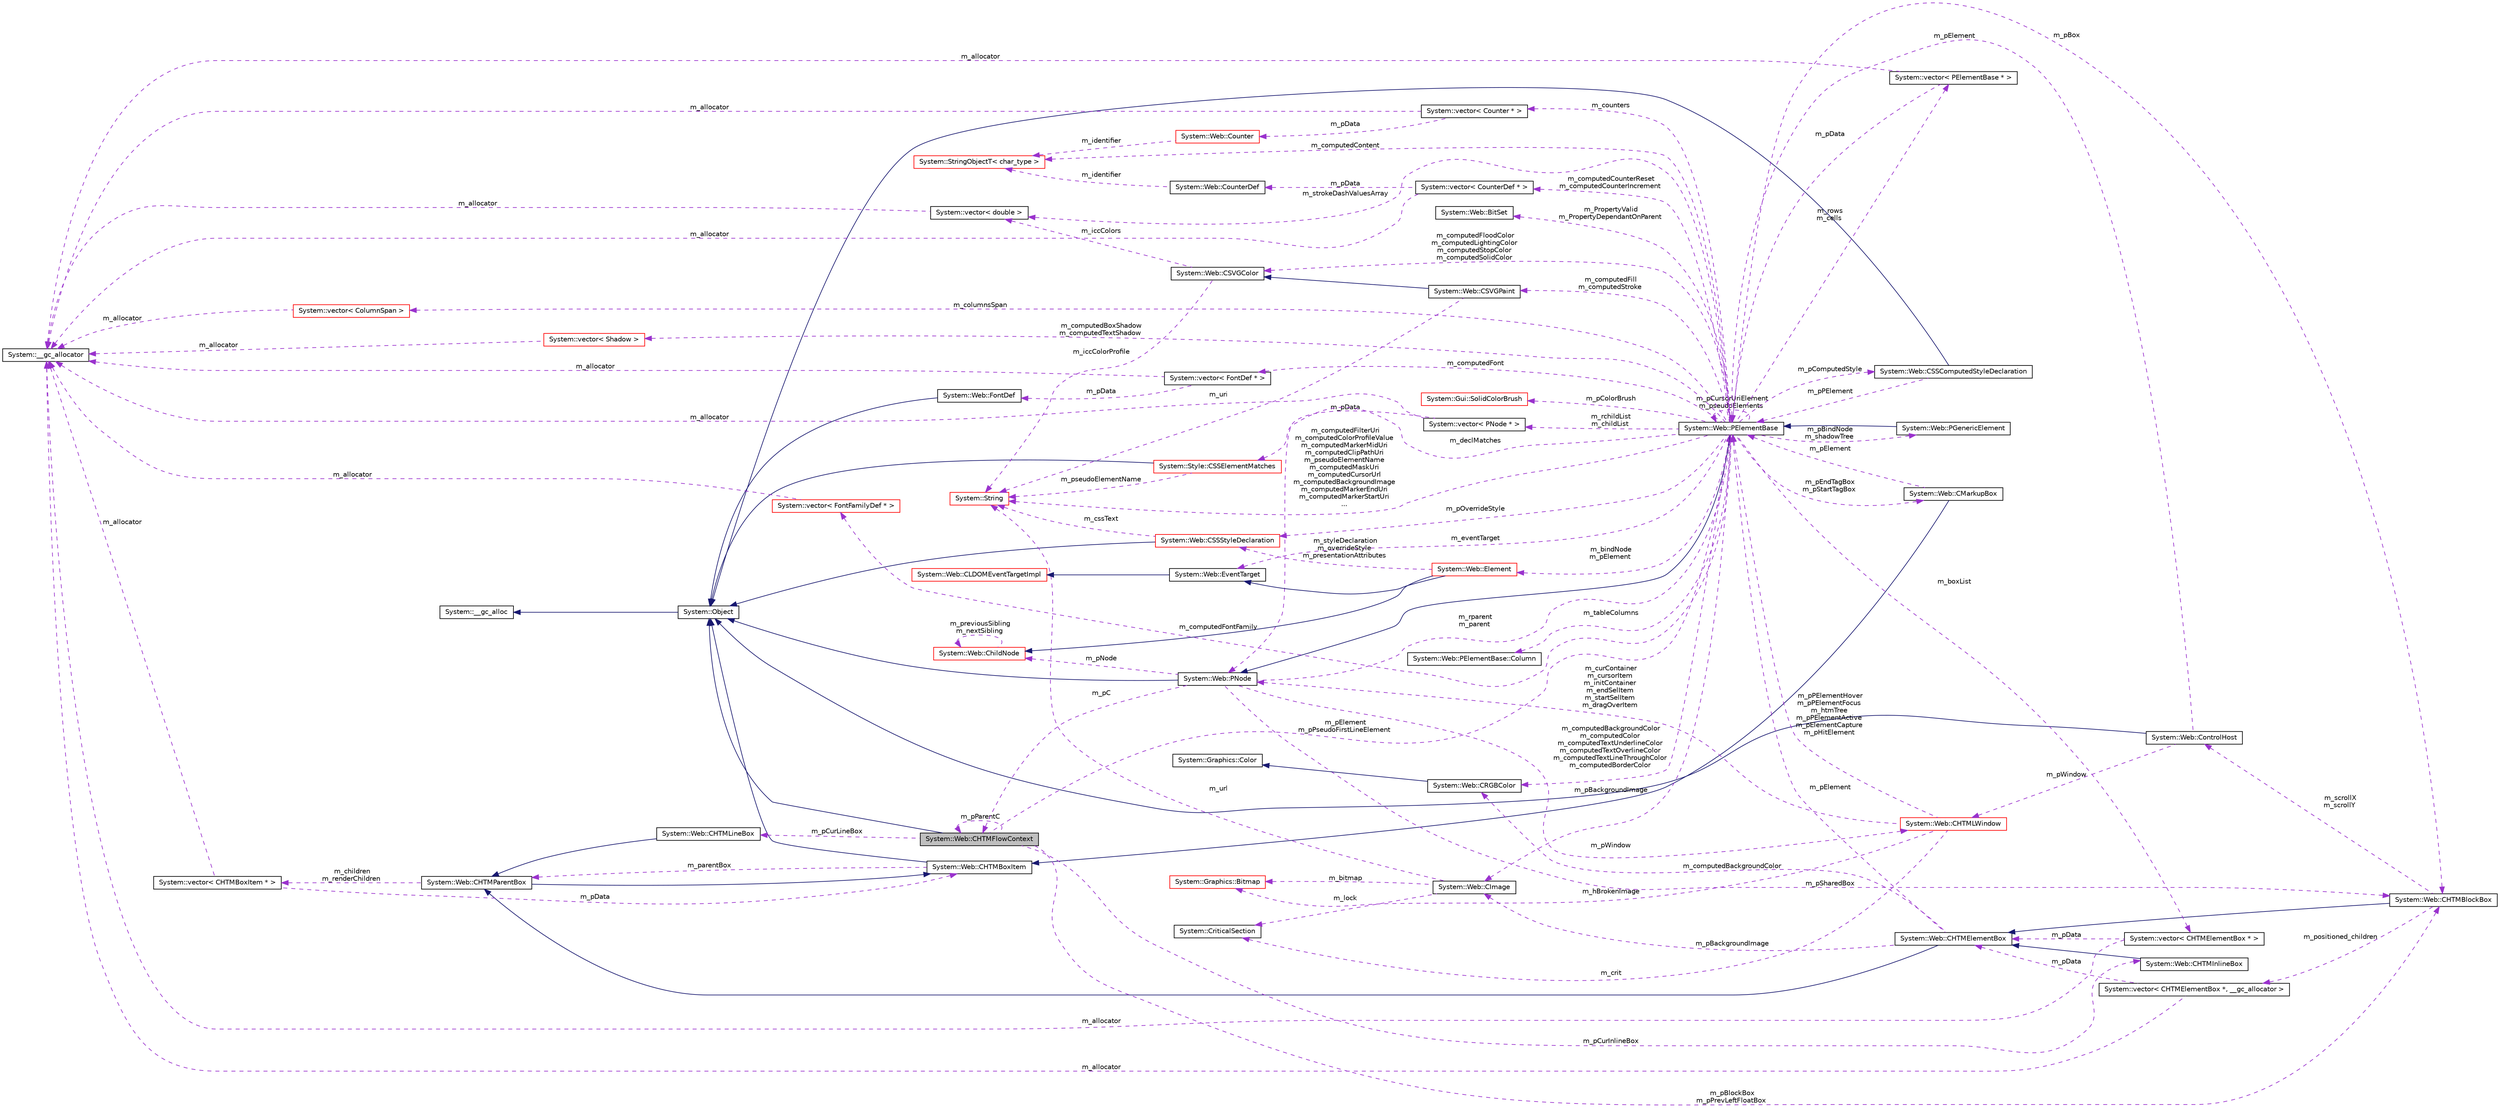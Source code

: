 digraph G
{
  edge [fontname="Helvetica",fontsize="10",labelfontname="Helvetica",labelfontsize="10"];
  node [fontname="Helvetica",fontsize="10",shape=record];
  rankdir="LR";
  Node1 [label="System::Web::CHTMFlowContext",height=0.2,width=0.4,color="black", fillcolor="grey75", style="filled" fontcolor="black"];
  Node2 -> Node1 [dir="back",color="midnightblue",fontsize="10",style="solid",fontname="Helvetica"];
  Node2 [label="System::Object",height=0.2,width=0.4,color="black", fillcolor="white", style="filled",URL="$class_system_1_1_object.html"];
  Node3 -> Node2 [dir="back",color="midnightblue",fontsize="10",style="solid",fontname="Helvetica"];
  Node3 [label="System::__gc_alloc",height=0.2,width=0.4,color="black", fillcolor="white", style="filled",URL="$class_system_1_1____gc__alloc.html"];
  Node4 -> Node1 [dir="back",color="darkorchid3",fontsize="10",style="dashed",label=" m_pCurLineBox" ,fontname="Helvetica"];
  Node4 [label="System::Web::CHTMLineBox",height=0.2,width=0.4,color="black", fillcolor="white", style="filled",URL="$class_system_1_1_web_1_1_c_h_t_m_line_box.html"];
  Node5 -> Node4 [dir="back",color="midnightblue",fontsize="10",style="solid",fontname="Helvetica"];
  Node5 [label="System::Web::CHTMParentBox",height=0.2,width=0.4,color="black", fillcolor="white", style="filled",URL="$class_system_1_1_web_1_1_c_h_t_m_parent_box.html"];
  Node6 -> Node5 [dir="back",color="midnightblue",fontsize="10",style="solid",fontname="Helvetica"];
  Node6 [label="System::Web::CHTMBoxItem",height=0.2,width=0.4,color="black", fillcolor="white", style="filled",URL="$class_system_1_1_web_1_1_c_h_t_m_box_item.html"];
  Node2 -> Node6 [dir="back",color="midnightblue",fontsize="10",style="solid",fontname="Helvetica"];
  Node5 -> Node6 [dir="back",color="darkorchid3",fontsize="10",style="dashed",label=" m_parentBox" ,fontname="Helvetica"];
  Node7 -> Node5 [dir="back",color="darkorchid3",fontsize="10",style="dashed",label=" m_children\nm_renderChildren" ,fontname="Helvetica"];
  Node7 [label="System::vector\< CHTMBoxItem * \>",height=0.2,width=0.4,color="black", fillcolor="white", style="filled",URL="$class_system_1_1vector.html"];
  Node8 -> Node7 [dir="back",color="darkorchid3",fontsize="10",style="dashed",label=" m_allocator" ,fontname="Helvetica"];
  Node8 [label="System::__gc_allocator",height=0.2,width=0.4,color="black", fillcolor="white", style="filled",URL="$class_system_1_1____gc__allocator.html"];
  Node6 -> Node7 [dir="back",color="darkorchid3",fontsize="10",style="dashed",label=" m_pData" ,fontname="Helvetica"];
  Node9 -> Node1 [dir="back",color="darkorchid3",fontsize="10",style="dashed",label=" m_pElement\nm_pPseudoFirstLineElement" ,fontname="Helvetica"];
  Node9 [label="System::Web::PElementBase",height=0.2,width=0.4,color="black", fillcolor="white", style="filled",URL="$class_system_1_1_web_1_1_p_element_base.html"];
  Node10 -> Node9 [dir="back",color="midnightblue",fontsize="10",style="solid",fontname="Helvetica"];
  Node10 [label="System::Web::PNode",height=0.2,width=0.4,color="black", fillcolor="white", style="filled",URL="$class_system_1_1_web_1_1_p_node.html"];
  Node2 -> Node10 [dir="back",color="midnightblue",fontsize="10",style="solid",fontname="Helvetica"];
  Node11 -> Node10 [dir="back",color="darkorchid3",fontsize="10",style="dashed",label=" m_pWindow" ,fontname="Helvetica"];
  Node11 [label="System::Web::CHTMLWindow",height=0.2,width=0.4,color="red", fillcolor="white", style="filled",URL="$class_system_1_1_web_1_1_c_h_t_m_l_window.html"];
  Node12 -> Node11 [dir="back",color="darkorchid3",fontsize="10",style="dashed",label=" m_crit" ,fontname="Helvetica"];
  Node12 [label="System::CriticalSection",height=0.2,width=0.4,color="black", fillcolor="white", style="filled",URL="$class_system_1_1_critical_section.html"];
  Node10 -> Node11 [dir="back",color="darkorchid3",fontsize="10",style="dashed",label=" m_curContainer\nm_cursorItem\nm_initContainer\nm_endSelItem\nm_startSelItem\nm_dragOverItem" ,fontname="Helvetica"];
  Node13 -> Node11 [dir="back",color="darkorchid3",fontsize="10",style="dashed",label=" m_hBrokenImage" ,fontname="Helvetica"];
  Node13 [label="System::Graphics::Bitmap",height=0.2,width=0.4,color="red", fillcolor="white", style="filled",URL="$class_system_1_1_graphics_1_1_bitmap.html"];
  Node9 -> Node11 [dir="back",color="darkorchid3",fontsize="10",style="dashed",label=" m_pPElementHover\nm_pPElementFocus\nm_htmTree\nm_pPElementActive\nm_pElementCapture\nm_pHitElement" ,fontname="Helvetica"];
  Node9 -> Node10 [dir="back",color="darkorchid3",fontsize="10",style="dashed",label=" m_rparent\nm_parent" ,fontname="Helvetica"];
  Node14 -> Node10 [dir="back",color="darkorchid3",fontsize="10",style="dashed",label=" m_pNode" ,fontname="Helvetica"];
  Node14 [label="System::Web::ChildNode",height=0.2,width=0.4,color="red", fillcolor="white", style="filled",URL="$class_system_1_1_web_1_1_child_node.html"];
  Node14 -> Node14 [dir="back",color="darkorchid3",fontsize="10",style="dashed",label=" m_previousSibling\nm_nextSibling" ,fontname="Helvetica"];
  Node1 -> Node10 [dir="back",color="darkorchid3",fontsize="10",style="dashed",label=" m_pC" ,fontname="Helvetica"];
  Node15 -> Node10 [dir="back",color="darkorchid3",fontsize="10",style="dashed",label=" m_pSharedBox" ,fontname="Helvetica"];
  Node15 [label="System::Web::CHTMBlockBox",height=0.2,width=0.4,color="black", fillcolor="white", style="filled",URL="$class_system_1_1_web_1_1_c_h_t_m_block_box.html"];
  Node16 -> Node15 [dir="back",color="midnightblue",fontsize="10",style="solid",fontname="Helvetica"];
  Node16 [label="System::Web::CHTMElementBox",height=0.2,width=0.4,color="black", fillcolor="white", style="filled",URL="$class_system_1_1_web_1_1_c_h_t_m_element_box.html"];
  Node5 -> Node16 [dir="back",color="midnightblue",fontsize="10",style="solid",fontname="Helvetica"];
  Node17 -> Node16 [dir="back",color="darkorchid3",fontsize="10",style="dashed",label=" m_computedBackgroundColor" ,fontname="Helvetica"];
  Node17 [label="System::Web::CRGBColor",height=0.2,width=0.4,color="black", fillcolor="white", style="filled",URL="$class_system_1_1_web_1_1_c_r_g_b_color.html"];
  Node18 -> Node17 [dir="back",color="midnightblue",fontsize="10",style="solid",fontname="Helvetica"];
  Node18 [label="System::Graphics::Color",height=0.2,width=0.4,color="black", fillcolor="white", style="filled",URL="$class_system_1_1_graphics_1_1_color.html"];
  Node19 -> Node16 [dir="back",color="darkorchid3",fontsize="10",style="dashed",label=" m_pBackgroundImage" ,fontname="Helvetica"];
  Node19 [label="System::Web::CImage",height=0.2,width=0.4,color="black", fillcolor="white", style="filled",URL="$class_system_1_1_web_1_1_c_image.html"];
  Node12 -> Node19 [dir="back",color="darkorchid3",fontsize="10",style="dashed",label=" m_lock" ,fontname="Helvetica"];
  Node20 -> Node19 [dir="back",color="darkorchid3",fontsize="10",style="dashed",label=" m_url" ,fontname="Helvetica"];
  Node20 [label="System::String",height=0.2,width=0.4,color="red", fillcolor="white", style="filled",URL="$class_system_1_1_string.html"];
  Node13 -> Node19 [dir="back",color="darkorchid3",fontsize="10",style="dashed",label=" m_bitmap" ,fontname="Helvetica"];
  Node9 -> Node16 [dir="back",color="darkorchid3",fontsize="10",style="dashed",label=" m_pElement" ,fontname="Helvetica"];
  Node21 -> Node15 [dir="back",color="darkorchid3",fontsize="10",style="dashed",label=" m_positioned_children" ,fontname="Helvetica"];
  Node21 [label="System::vector\< CHTMElementBox *, __gc_allocator \>",height=0.2,width=0.4,color="black", fillcolor="white", style="filled",URL="$class_system_1_1vector.html"];
  Node16 -> Node21 [dir="back",color="darkorchid3",fontsize="10",style="dashed",label=" m_pData" ,fontname="Helvetica"];
  Node8 -> Node21 [dir="back",color="darkorchid3",fontsize="10",style="dashed",label=" m_allocator" ,fontname="Helvetica"];
  Node22 -> Node15 [dir="back",color="darkorchid3",fontsize="10",style="dashed",label=" m_scrollX\nm_scrollY" ,fontname="Helvetica"];
  Node22 [label="System::Web::ControlHost",height=0.2,width=0.4,color="black", fillcolor="white", style="filled",URL="$class_system_1_1_web_1_1_control_host.html"];
  Node2 -> Node22 [dir="back",color="midnightblue",fontsize="10",style="solid",fontname="Helvetica"];
  Node11 -> Node22 [dir="back",color="darkorchid3",fontsize="10",style="dashed",label=" m_pWindow" ,fontname="Helvetica"];
  Node9 -> Node22 [dir="back",color="darkorchid3",fontsize="10",style="dashed",label=" m_pElement" ,fontname="Helvetica"];
  Node23 -> Node9 [dir="back",color="darkorchid3",fontsize="10",style="dashed",label=" m_eventTarget" ,fontname="Helvetica"];
  Node23 [label="System::Web::EventTarget",height=0.2,width=0.4,color="black", fillcolor="white", style="filled",URL="$class_system_1_1_web_1_1_event_target.html"];
  Node24 -> Node23 [dir="back",color="midnightblue",fontsize="10",style="solid",fontname="Helvetica"];
  Node24 [label="System::Web::CLDOMEventTargetImpl",height=0.2,width=0.4,color="red", fillcolor="white", style="filled",URL="$class_system_1_1_web_1_1_c_l_d_o_m_event_target_impl.html"];
  Node17 -> Node9 [dir="back",color="darkorchid3",fontsize="10",style="dashed",label=" m_computedBackgroundColor\nm_computedColor\nm_computedTextUnderlineColor\nm_computedTextOverlineColor\nm_computedTextLineThroughColor\nm_computedBorderColor" ,fontname="Helvetica"];
  Node25 -> Node9 [dir="back",color="darkorchid3",fontsize="10",style="dashed",label=" m_computedCounterReset\nm_computedCounterIncrement" ,fontname="Helvetica"];
  Node25 [label="System::vector\< CounterDef * \>",height=0.2,width=0.4,color="black", fillcolor="white", style="filled",URL="$class_system_1_1vector.html"];
  Node8 -> Node25 [dir="back",color="darkorchid3",fontsize="10",style="dashed",label=" m_allocator" ,fontname="Helvetica"];
  Node26 -> Node25 [dir="back",color="darkorchid3",fontsize="10",style="dashed",label=" m_pData" ,fontname="Helvetica"];
  Node26 [label="System::Web::CounterDef",height=0.2,width=0.4,color="black", fillcolor="white", style="filled",URL="$class_system_1_1_web_1_1_counter_def.html"];
  Node27 -> Node26 [dir="back",color="darkorchid3",fontsize="10",style="dashed",label=" m_identifier" ,fontname="Helvetica"];
  Node27 [label="System::StringObjectT\< char_type \>",height=0.2,width=0.4,color="red", fillcolor="white", style="filled",URL="$class_system_1_1_string_object_t.html"];
  Node28 -> Node9 [dir="back",color="darkorchid3",fontsize="10",style="dashed",label=" m_boxList" ,fontname="Helvetica"];
  Node28 [label="System::vector\< CHTMElementBox * \>",height=0.2,width=0.4,color="black", fillcolor="white", style="filled",URL="$class_system_1_1vector.html"];
  Node16 -> Node28 [dir="back",color="darkorchid3",fontsize="10",style="dashed",label=" m_pData" ,fontname="Helvetica"];
  Node8 -> Node28 [dir="back",color="darkorchid3",fontsize="10",style="dashed",label=" m_allocator" ,fontname="Helvetica"];
  Node29 -> Node9 [dir="back",color="darkorchid3",fontsize="10",style="dashed",label=" m_counters" ,fontname="Helvetica"];
  Node29 [label="System::vector\< Counter * \>",height=0.2,width=0.4,color="black", fillcolor="white", style="filled",URL="$class_system_1_1vector.html"];
  Node8 -> Node29 [dir="back",color="darkorchid3",fontsize="10",style="dashed",label=" m_allocator" ,fontname="Helvetica"];
  Node30 -> Node29 [dir="back",color="darkorchid3",fontsize="10",style="dashed",label=" m_pData" ,fontname="Helvetica"];
  Node30 [label="System::Web::Counter",height=0.2,width=0.4,color="red", fillcolor="white", style="filled",URL="$class_system_1_1_web_1_1_counter.html"];
  Node27 -> Node30 [dir="back",color="darkorchid3",fontsize="10",style="dashed",label=" m_identifier" ,fontname="Helvetica"];
  Node31 -> Node9 [dir="back",color="darkorchid3",fontsize="10",style="dashed",label=" m_tableColumns" ,fontname="Helvetica"];
  Node31 [label="System::Web::PElementBase::Column",height=0.2,width=0.4,color="black", fillcolor="white", style="filled",URL="$struct_system_1_1_web_1_1_p_element_base_1_1_column.html"];
  Node19 -> Node9 [dir="back",color="darkorchid3",fontsize="10",style="dashed",label=" m_pBackgroundImage" ,fontname="Helvetica"];
  Node32 -> Node9 [dir="back",color="darkorchid3",fontsize="10",style="dashed",label=" m_pEndTagBox\nm_pStartTagBox" ,fontname="Helvetica"];
  Node32 [label="System::Web::CMarkupBox",height=0.2,width=0.4,color="black", fillcolor="white", style="filled",URL="$class_system_1_1_web_1_1_c_markup_box.html"];
  Node6 -> Node32 [dir="back",color="midnightblue",fontsize="10",style="solid",fontname="Helvetica"];
  Node9 -> Node32 [dir="back",color="darkorchid3",fontsize="10",style="dashed",label=" m_pElement" ,fontname="Helvetica"];
  Node33 -> Node9 [dir="back",color="darkorchid3",fontsize="10",style="dashed",label=" m_rows\nm_cells" ,fontname="Helvetica"];
  Node33 [label="System::vector\< PElementBase * \>",height=0.2,width=0.4,color="black", fillcolor="white", style="filled",URL="$class_system_1_1vector.html"];
  Node8 -> Node33 [dir="back",color="darkorchid3",fontsize="10",style="dashed",label=" m_allocator" ,fontname="Helvetica"];
  Node9 -> Node33 [dir="back",color="darkorchid3",fontsize="10",style="dashed",label=" m_pData" ,fontname="Helvetica"];
  Node34 -> Node9 [dir="back",color="darkorchid3",fontsize="10",style="dashed",label=" m_computedFill\nm_computedStroke" ,fontname="Helvetica"];
  Node34 [label="System::Web::CSVGPaint",height=0.2,width=0.4,color="black", fillcolor="white", style="filled",URL="$class_system_1_1_web_1_1_c_s_v_g_paint.html"];
  Node35 -> Node34 [dir="back",color="midnightblue",fontsize="10",style="solid",fontname="Helvetica"];
  Node35 [label="System::Web::CSVGColor",height=0.2,width=0.4,color="black", fillcolor="white", style="filled",URL="$class_system_1_1_web_1_1_c_s_v_g_color.html"];
  Node20 -> Node35 [dir="back",color="darkorchid3",fontsize="10",style="dashed",label=" m_iccColorProfile" ,fontname="Helvetica"];
  Node36 -> Node35 [dir="back",color="darkorchid3",fontsize="10",style="dashed",label=" m_iccColors" ,fontname="Helvetica"];
  Node36 [label="System::vector\< double \>",height=0.2,width=0.4,color="black", fillcolor="white", style="filled",URL="$class_system_1_1vector.html"];
  Node8 -> Node36 [dir="back",color="darkorchid3",fontsize="10",style="dashed",label=" m_allocator" ,fontname="Helvetica"];
  Node20 -> Node34 [dir="back",color="darkorchid3",fontsize="10",style="dashed",label=" m_uri" ,fontname="Helvetica"];
  Node37 -> Node9 [dir="back",color="darkorchid3",fontsize="10",style="dashed",label=" m_computedFont" ,fontname="Helvetica"];
  Node37 [label="System::vector\< FontDef * \>",height=0.2,width=0.4,color="black", fillcolor="white", style="filled",URL="$class_system_1_1vector.html"];
  Node8 -> Node37 [dir="back",color="darkorchid3",fontsize="10",style="dashed",label=" m_allocator" ,fontname="Helvetica"];
  Node38 -> Node37 [dir="back",color="darkorchid3",fontsize="10",style="dashed",label=" m_pData" ,fontname="Helvetica"];
  Node38 [label="System::Web::FontDef",height=0.2,width=0.4,color="black", fillcolor="white", style="filled",URL="$class_system_1_1_web_1_1_font_def.html"];
  Node2 -> Node38 [dir="back",color="midnightblue",fontsize="10",style="solid",fontname="Helvetica"];
  Node39 -> Node9 [dir="back",color="darkorchid3",fontsize="10",style="dashed",label=" m_columnsSpan" ,fontname="Helvetica"];
  Node39 [label="System::vector\< ColumnSpan \>",height=0.2,width=0.4,color="red", fillcolor="white", style="filled",URL="$class_system_1_1vector.html"];
  Node8 -> Node39 [dir="back",color="darkorchid3",fontsize="10",style="dashed",label=" m_allocator" ,fontname="Helvetica"];
  Node40 -> Node9 [dir="back",color="darkorchid3",fontsize="10",style="dashed",label=" m_pComputedStyle" ,fontname="Helvetica"];
  Node40 [label="System::Web::CSSComputedStyleDeclaration",height=0.2,width=0.4,color="black", fillcolor="white", style="filled",URL="$class_system_1_1_web_1_1_c_s_s_computed_style_declaration.html"];
  Node2 -> Node40 [dir="back",color="midnightblue",fontsize="10",style="solid",fontname="Helvetica"];
  Node9 -> Node40 [dir="back",color="darkorchid3",fontsize="10",style="dashed",label=" m_pPElement" ,fontname="Helvetica"];
  Node41 -> Node9 [dir="back",color="darkorchid3",fontsize="10",style="dashed",label=" m_rchildList\nm_childList" ,fontname="Helvetica"];
  Node41 [label="System::vector\< PNode * \>",height=0.2,width=0.4,color="black", fillcolor="white", style="filled",URL="$class_system_1_1vector.html"];
  Node8 -> Node41 [dir="back",color="darkorchid3",fontsize="10",style="dashed",label=" m_allocator" ,fontname="Helvetica"];
  Node10 -> Node41 [dir="back",color="darkorchid3",fontsize="10",style="dashed",label=" m_pData" ,fontname="Helvetica"];
  Node20 -> Node9 [dir="back",color="darkorchid3",fontsize="10",style="dashed",label=" m_computedFilterUri\nm_computedColorProfileValue\nm_computedMarkerMidUri\nm_computedClipPathUri\nm_pseudoElementName\nm_computedMaskUri\nm_computedCursorUrl\nm_computedBackgroundImage\nm_computedMarkerEndUri\nm_computedMarkerStartUri\n..." ,fontname="Helvetica"];
  Node42 -> Node9 [dir="back",color="darkorchid3",fontsize="10",style="dashed",label=" m_pOverrideStyle" ,fontname="Helvetica"];
  Node42 [label="System::Web::CSSStyleDeclaration",height=0.2,width=0.4,color="red", fillcolor="white", style="filled",URL="$class_system_1_1_web_1_1_c_s_s_style_declaration.html"];
  Node2 -> Node42 [dir="back",color="midnightblue",fontsize="10",style="solid",fontname="Helvetica"];
  Node20 -> Node42 [dir="back",color="darkorchid3",fontsize="10",style="dashed",label=" m_cssText" ,fontname="Helvetica"];
  Node43 -> Node9 [dir="back",color="darkorchid3",fontsize="10",style="dashed",label=" m_pBindNode\nm_shadowTree" ,fontname="Helvetica"];
  Node43 [label="System::Web::PGenericElement",height=0.2,width=0.4,color="black", fillcolor="white", style="filled",URL="$class_system_1_1_web_1_1_p_generic_element.html"];
  Node9 -> Node43 [dir="back",color="midnightblue",fontsize="10",style="solid",fontname="Helvetica"];
  Node35 -> Node9 [dir="back",color="darkorchid3",fontsize="10",style="dashed",label=" m_computedFloodColor\nm_computedLightingColor\nm_computedStopColor\nm_computedSolidColor" ,fontname="Helvetica"];
  Node44 -> Node9 [dir="back",color="darkorchid3",fontsize="10",style="dashed",label=" m_computedBoxShadow\nm_computedTextShadow" ,fontname="Helvetica"];
  Node44 [label="System::vector\< Shadow \>",height=0.2,width=0.4,color="red", fillcolor="white", style="filled",URL="$class_system_1_1vector.html"];
  Node8 -> Node44 [dir="back",color="darkorchid3",fontsize="10",style="dashed",label=" m_allocator" ,fontname="Helvetica"];
  Node45 -> Node9 [dir="back",color="darkorchid3",fontsize="10",style="dashed",label=" m_bindNode\nm_pElement" ,fontname="Helvetica"];
  Node45 [label="System::Web::Element",height=0.2,width=0.4,color="red", fillcolor="white", style="filled",URL="$class_system_1_1_web_1_1_element.html"];
  Node14 -> Node45 [dir="back",color="midnightblue",fontsize="10",style="solid",fontname="Helvetica"];
  Node23 -> Node45 [dir="back",color="midnightblue",fontsize="10",style="solid",fontname="Helvetica"];
  Node42 -> Node45 [dir="back",color="darkorchid3",fontsize="10",style="dashed",label=" m_styleDeclaration\nm_overrideStyle\nm_presentationAttributes" ,fontname="Helvetica"];
  Node9 -> Node9 [dir="back",color="darkorchid3",fontsize="10",style="dashed",label=" m_pCursorUriElement\nm_pseudoElements" ,fontname="Helvetica"];
  Node15 -> Node9 [dir="back",color="darkorchid3",fontsize="10",style="dashed",label=" m_pBox" ,fontname="Helvetica"];
  Node36 -> Node9 [dir="back",color="darkorchid3",fontsize="10",style="dashed",label=" m_strokeDashValuesArray" ,fontname="Helvetica"];
  Node27 -> Node9 [dir="back",color="darkorchid3",fontsize="10",style="dashed",label=" m_computedContent" ,fontname="Helvetica"];
  Node46 -> Node9 [dir="back",color="darkorchid3",fontsize="10",style="dashed",label=" m_computedFontFamily" ,fontname="Helvetica"];
  Node46 [label="System::vector\< FontFamilyDef * \>",height=0.2,width=0.4,color="red", fillcolor="white", style="filled",URL="$class_system_1_1vector.html"];
  Node8 -> Node46 [dir="back",color="darkorchid3",fontsize="10",style="dashed",label=" m_allocator" ,fontname="Helvetica"];
  Node47 -> Node9 [dir="back",color="darkorchid3",fontsize="10",style="dashed",label=" m_PropertyValid\nm_PropertyDependantOnParent" ,fontname="Helvetica"];
  Node47 [label="System::Web::BitSet",height=0.2,width=0.4,color="black", fillcolor="white", style="filled",URL="$class_system_1_1_web_1_1_bit_set.html"];
  Node48 -> Node9 [dir="back",color="darkorchid3",fontsize="10",style="dashed",label=" m_pColorBrush" ,fontname="Helvetica"];
  Node48 [label="System::Gui::SolidColorBrush",height=0.2,width=0.4,color="red", fillcolor="white", style="filled",URL="$class_system_1_1_gui_1_1_solid_color_brush.html"];
  Node49 -> Node9 [dir="back",color="darkorchid3",fontsize="10",style="dashed",label=" m_declMatches" ,fontname="Helvetica"];
  Node49 [label="System::Style::CSSElementMatches",height=0.2,width=0.4,color="red", fillcolor="white", style="filled",URL="$class_system_1_1_style_1_1_c_s_s_element_matches.html"];
  Node2 -> Node49 [dir="back",color="midnightblue",fontsize="10",style="solid",fontname="Helvetica"];
  Node20 -> Node49 [dir="back",color="darkorchid3",fontsize="10",style="dashed",label=" m_pseudoElementName" ,fontname="Helvetica"];
  Node1 -> Node1 [dir="back",color="darkorchid3",fontsize="10",style="dashed",label=" m_pParentC" ,fontname="Helvetica"];
  Node50 -> Node1 [dir="back",color="darkorchid3",fontsize="10",style="dashed",label=" m_pCurInlineBox" ,fontname="Helvetica"];
  Node50 [label="System::Web::CHTMInlineBox",height=0.2,width=0.4,color="black", fillcolor="white", style="filled",URL="$class_system_1_1_web_1_1_c_h_t_m_inline_box.html"];
  Node16 -> Node50 [dir="back",color="midnightblue",fontsize="10",style="solid",fontname="Helvetica"];
  Node15 -> Node1 [dir="back",color="darkorchid3",fontsize="10",style="dashed",label=" m_pBlockBox\nm_pPrevLeftFloatBox" ,fontname="Helvetica"];
}
